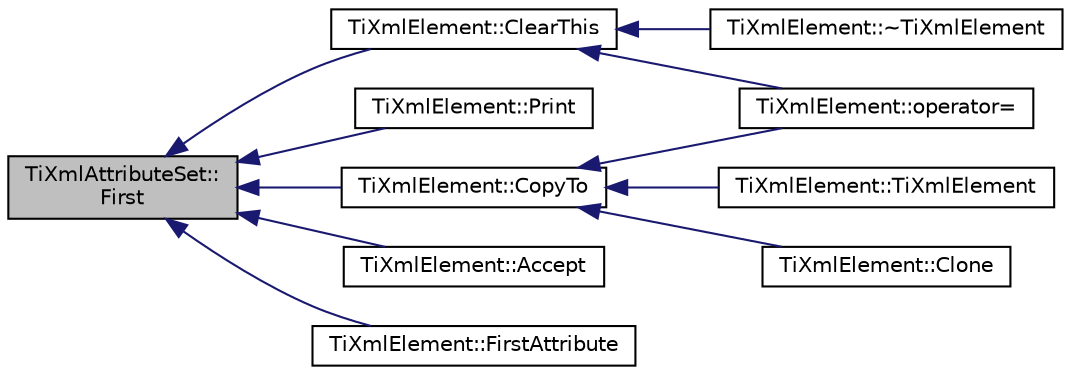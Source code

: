 digraph "TiXmlAttributeSet::First"
{
  edge [fontname="Helvetica",fontsize="10",labelfontname="Helvetica",labelfontsize="10"];
  node [fontname="Helvetica",fontsize="10",shape=record];
  rankdir="LR";
  Node1 [label="TiXmlAttributeSet::\lFirst",height=0.2,width=0.4,color="black", fillcolor="grey75", style="filled" fontcolor="black"];
  Node1 -> Node2 [dir="back",color="midnightblue",fontsize="10",style="solid",fontname="Helvetica"];
  Node2 [label="TiXmlElement::ClearThis",height=0.2,width=0.4,color="black", fillcolor="white", style="filled",URL="$class_ti_xml_element.html#a5670933ec2d7d9763b9891acc05d7f7d"];
  Node2 -> Node3 [dir="back",color="midnightblue",fontsize="10",style="solid",fontname="Helvetica"];
  Node3 [label="TiXmlElement::operator=",height=0.2,width=0.4,color="black", fillcolor="white", style="filled",URL="$class_ti_xml_element.html#ad58d300f4cfc0016ffa6861ebb718a0b"];
  Node2 -> Node4 [dir="back",color="midnightblue",fontsize="10",style="solid",fontname="Helvetica"];
  Node4 [label="TiXmlElement::~TiXmlElement",height=0.2,width=0.4,color="black", fillcolor="white", style="filled",URL="$class_ti_xml_element.html#aa049a47c5081c0d021968666360da261"];
  Node1 -> Node5 [dir="back",color="midnightblue",fontsize="10",style="solid",fontname="Helvetica"];
  Node5 [label="TiXmlElement::Print",height=0.2,width=0.4,color="black", fillcolor="white", style="filled",URL="$class_ti_xml_element.html#ad9d0c008866982ab8d9aafae7e14d692"];
  Node1 -> Node6 [dir="back",color="midnightblue",fontsize="10",style="solid",fontname="Helvetica"];
  Node6 [label="TiXmlElement::CopyTo",height=0.2,width=0.4,color="black", fillcolor="white", style="filled",URL="$class_ti_xml_element.html#a9e0c1983b840de4134f1f6bf7af00b0f"];
  Node6 -> Node7 [dir="back",color="midnightblue",fontsize="10",style="solid",fontname="Helvetica"];
  Node7 [label="TiXmlElement::TiXmlElement",height=0.2,width=0.4,color="black", fillcolor="white", style="filled",URL="$class_ti_xml_element.html#a1ca4465f3c2eac6a60e641cd7f1d9f7e"];
  Node6 -> Node3 [dir="back",color="midnightblue",fontsize="10",style="solid",fontname="Helvetica"];
  Node6 -> Node8 [dir="back",color="midnightblue",fontsize="10",style="solid",fontname="Helvetica"];
  Node8 [label="TiXmlElement::Clone",height=0.2,width=0.4,color="black", fillcolor="white", style="filled",URL="$class_ti_xml_element.html#a13f6df105ebb1e8dc636e75cc883be32",tooltip="Creates a new Element and returns it - the returned element is a copy. "];
  Node1 -> Node9 [dir="back",color="midnightblue",fontsize="10",style="solid",fontname="Helvetica"];
  Node9 [label="TiXmlElement::Accept",height=0.2,width=0.4,color="black", fillcolor="white", style="filled",URL="$class_ti_xml_element.html#a31ab28cc3b892a69254391d6bbe08df3"];
  Node1 -> Node10 [dir="back",color="midnightblue",fontsize="10",style="solid",fontname="Helvetica"];
  Node10 [label="TiXmlElement::FirstAttribute",height=0.2,width=0.4,color="black", fillcolor="white", style="filled",URL="$class_ti_xml_element.html#a516054c9073647d6cb29b6abe9fa0592",tooltip="Access the first attribute in this element. "];
}
